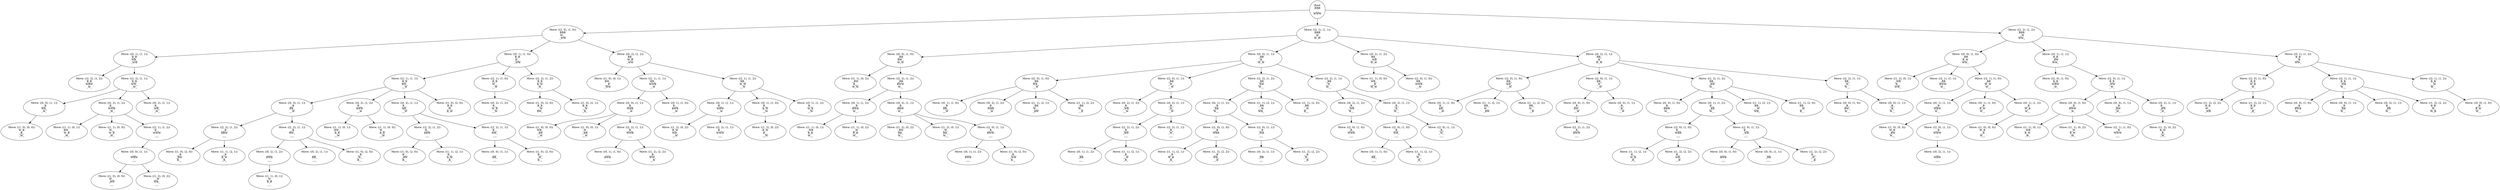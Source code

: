 digraph tree {
    "Root
BBB
___
WWW";
    "Move: ((2, 0), (1, 0))
BBB
W__
_WW";
    "Move: ((0, 1), (1, 1))
B_B
WB_
_WW";
    "Move: ((2, 2), (1, 2))
B_B
WBW
_W_";
    "Move: ((2, 2), (1, 1))
B_B
WW_
_W_";
    "Move: ((0, 0), (1, 1))
__B
WB_
_W_";
    "Move: ((1, 0), (0, 0))
W_B
_B_
_W_";
    "Move: ((0, 2), (1, 2))
B__
WWB
_W_";
    "Move: ((1, 1), (0, 1))
BW_
W_B
_W_";
    "Move: ((1, 1), (0, 0))
W__
W_B
_W_";
    "Move: ((2, 1), (1, 2))
B__
WWW
___";
    "Move: ((0, 0), (1, 1))
___
WBW
___";
    "Move: ((1, 0), (0, 0))
W__
_BW
___";
    "Move: ((1, 2), (0, 2))
__W
WB_
___";
    "Move: ((0, 2), (1, 1))
B__
WB_
_W_";
    "Move: ((0, 1), (1, 0))
B_B
B__
_WW";
    "Move: ((2, 1), (1, 1))
B_B
BW_
__W";
    "Move: ((0, 0), (1, 1))
__B
BB_
__W";
    "Move: ((2, 2), (1, 2))
__B
BBW
___";
    "Move: ((1, 0), (2, 0))
__B
_BW
B__";
    "Move: ((1, 1), (2, 1))
__B
B_W
_B_";
    "Move: ((2, 2), (1, 1))
__B
BW_
___";
    "Move: ((0, 2), (1, 2))
___
BWB
___";
    "Move: ((1, 1), (0, 1))
_W_
B_B
___";
    "Move: ((0, 2), (1, 1))
___
BB_
___";
    "Move: ((1, 0), (2, 0))
__B
_W_
B__";
    "Move: ((0, 2), (1, 2))
B__
BWB
__W";
    "Move: ((1, 1), (0, 1))
BW_
B_B
__W";
    "Move: ((1, 1), (0, 0))
W__
B_B
__W";
    "Move: ((0, 2), (1, 1))
B__
BB_
__W";
    "Move: ((2, 2), (1, 2))
B__
BBW
___";
    "Move: ((1, 0), (2, 0))
B__
_BW
B__";
    "Move: ((1, 1), (2, 1))
B__
B_W
_B_";
    "Move: ((2, 2), (1, 1))
B__
BW_
___";
    "Move: ((0, 0), (1, 1))
___
BB_
___";
    "Move: ((1, 0), (2, 0))
B__
_W_
B__";
    "Move: ((1, 0), (2, 0))
B_B
_W_
B_W";
    "Move: ((2, 1), (1, 0))
B_B
W__
__W";
    "Move: ((0, 2), (1, 2))
B__
W_B
__W";
    "Move: ((2, 2), (1, 2))
B_B
B_W
_W_";
    "Move: ((1, 0), (2, 0))
B_B
__W
BW_";
    "Move: ((1, 0), (2, 1))
B_B
__W
_B_";
    "Move: ((0, 2), (1, 2))
BB_
W_B
_WW";
    "Move: ((1, 0), (0, 1))
BW_
__B
_WW";
    "Move: ((2, 1), (1, 1))
BB_
WWB
__W";
    "Move: ((0, 0), (1, 1))
_B_
WBB
__W";
    "Move: ((1, 0), (0, 0))
WB_
_BB
__W";
    "Move: ((1, 0), (0, 1))
_W_
_BB
__W";
    "Move: ((2, 2), (1, 1))
_B_
WWB
___";
    "Move: ((0, 1), (1, 0))
___
BWB
___";
    "Move: ((1, 2), (2, 2))
_B_
WW_
__B";
    "Move: ((0, 1), (1, 0))
B__
BWB
__W";
    "Move: ((2, 1), (1, 2))
BB_
W_W
__W";
    "Move: ((0, 1), (1, 1))
B__
WBW
__W";
    "Move: ((1, 2), (0, 2))
B_W
WB_
__W";
    "Move: ((2, 2), (1, 1))
B__
WWW
___";
    "Move: ((0, 1), (1, 0))
B__
B_W
__W";
    "Move: ((1, 2), (0, 2))
B_W
B__
__W";
    "Move: ((0, 1), (1, 2))
B__
W_B
__W";
    "Move: ((2, 1), (1, 1))
BBB
_W_
W_W";
    "Move: ((0, 0), (1, 0))
_BB
BW_
W_W";
    "Move: ((1, 1), (0, 2))
_BW
B__
W_W";
    "Move: ((2, 2), (1, 2))
_BB
BWW
W__";
    "Move: ((0, 1), (1, 2))
__B
BWB
W__";
    "Move: ((1, 1), (0, 1))
_WB
B_B
W__";
    "Move: ((1, 1), (0, 2))
__W
B_B
W__";
    "Move: ((0, 2), (1, 1))
_B_
BBW
W__";
    "Move: ((1, 2), (0, 2))
_BW
BB_
W__";
    "Move: ((1, 2), (0, 1))
_W_
BB_
W__";
    "Move: ((2, 0), (1, 1))
_B_
BWW
___";
    "Move: ((0, 1), (1, 2))
___
BWB
___";
    "Move: ((1, 0), (2, 0))
_B_
_WW
B__";
    "Move: ((0, 0), (1, 1))
_BB
_B_
W_W";
    "Move: ((2, 0), (1, 0))
_BB
WB_
__W";
    "Move: ((0, 1), (1, 0))
__B
BB_
__W";
    "Move: ((0, 2), (1, 2))
_B_
WBB
__W";
    "Move: ((1, 1), (2, 1))
_BB
W__
_BW";
    "Move: ((1, 1), (2, 2))
_BB
W__
__B";
    "Move: ((2, 0), (1, 1))
_BB
_W_
__W";
    "Move: ((0, 2), (1, 2))
_B_
_WB
__W";
    "Move: ((0, 2), (1, 1))
_B_
_B_
__W";
    "Move: ((2, 2), (1, 2))
_B_
_BW
___";
    "Move: ((0, 1), (1, 2))
___
_BB
___";
    "Move: ((1, 1), (2, 1))
_B_
__W
_B_";
    "Move: ((2, 2), (1, 1))
_B_
_W_
___";
    "Move: ((2, 2), (1, 2))
_BB
_BW
W__";
    "Move: ((0, 1), (1, 2))
__B
_BB
W__";
    "Move: ((2, 0), (1, 0))
__B
WBB
___";
    "Move: ((1, 1), (2, 1))
__B
W_B
_B_";
    "Move: ((1, 2), (2, 2))
__B
WB_
__B";
    "Move: ((2, 0), (1, 1))
__B
_WB
___";
    "Move: ((0, 2), (1, 1))
___
_BB
___";
    "Move: ((1, 2), (2, 2))
__B
_W_
__B";
    "Move: ((1, 1), (2, 1))
_BB
__W
WB_";
    "Move: ((1, 1), (2, 0))
_BB
__W
B__";
    "Move: ((2, 2), (1, 1))
_BB
_W_
W__";
    "Move: ((0, 2), (1, 2))
_B_
_WB
W__";
    "Move: ((2, 0), (1, 0))
_B_
WWB
___";
    "Move: ((0, 2), (1, 1))
_B_
_B_
W__";
    "Move: ((2, 0), (1, 0))
_B_
WB_
___";
    "Move: ((0, 1), (1, 0))
___
BB_
___";
    "Move: ((1, 1), (2, 1))
_B_
W__
_B_";
    "Move: ((2, 0), (1, 1))
_B_
_W_
___";
    "Move: ((0, 2), (1, 2))
BB_
_WB
W_W";
    "Move: ((1, 1), (0, 0))
WB_
__B
W_W";
    "Move: ((2, 0), (1, 0))
BB_
WWB
__W";
    "Move: ((0, 2), (1, 1))
BB_
_B_
W_W";
    "Move: ((2, 0), (1, 0))
BB_
WB_
__W";
    "Move: ((0, 1), (1, 0))
B__
BB_
__W";
    "Move: ((1, 1), (2, 1))
BB_
W__
_BW";
    "Move: ((1, 1), (2, 2))
BB_
W__
__B";
    "Move: ((2, 0), (1, 1))
BB_
_W_
__W";
    "Move: ((0, 0), (1, 0))
_B_
BW_
__W";
    "Move: ((2, 2), (1, 2))
_B_
BWW
___";
    "Move: ((0, 0), (1, 1))
_B_
_B_
__W";
    "Move: ((2, 2), (1, 2))
BB_
_BW
W__";
    "Move: ((0, 0), (1, 0))
_B_
BBW
W__";
    "Move: ((0, 1), (1, 2))
B__
_BB
W__";
    "Move: ((2, 0), (1, 0))
B__
WBB
___";
    "Move: ((1, 1), (2, 1))
B__
W_B
_B_";
    "Move: ((1, 2), (2, 2))
B__
WB_
__B";
    "Move: ((2, 0), (1, 1))
B__
_WB
___";
    "Move: ((0, 0), (1, 0))
___
BWB
___";
    "Move: ((0, 0), (1, 1))
___
_BB
___";
    "Move: ((1, 2), (2, 2))
B__
_W_
__B";
    "Move: ((1, 1), (2, 1))
BB_
__W
WB_";
    "Move: ((1, 1), (2, 0))
BB_
__W
B__";
    "Move: ((2, 2), (1, 1))
BB_
_W_
W__";
    "Move: ((0, 0), (1, 0))
_B_
BW_
W__";
    "Move: ((0, 0), (1, 1))
_B_
_B_
W__";
    "Move: ((2, 2), (1, 2))
BBB
__W
WW_";
    "Move: ((0, 0), (1, 0))
_BB
B_W
WW_";
    "Move: ((1, 2), (0, 1))
_WB
B__
WW_";
    "Move: ((2, 1), (1, 1))
_BB
BWW
W__";
    "Move: ((2, 1), (1, 0))
_BB
W_W
W__";
    "Move: ((0, 1), (1, 1))
__B
WBW
W__";
    "Move: ((1, 0), (0, 0))
W_B
_BW
W__";
    "Move: ((2, 0), (1, 1))
__B
WWW
___";
    "Move: ((0, 2), (1, 1))
___
WBW
___";
    "Move: ((0, 1), (1, 0))
__B
B_W
W__";
    "Move: ((0, 1), (1, 2))
__B
W_B
W__";
    "Move: ((1, 0), (0, 0))
W_B
__B
W__";
    "Move: ((0, 1), (1, 1))
B_B
_BW
WW_";
    "Move: ((2, 0), (1, 0))
B_B
WBW
_W_";
    "Move: ((2, 0), (1, 1))
B_B
_WW
_W_";
    "Move: ((0, 0), (1, 0))
__B
BWW
_W_";
    "Move: ((1, 1), (0, 1))
_WB
B_W
_W_";
    "Move: ((1, 1), (0, 2))
__W
B_W
_W_";
    "Move: ((2, 1), (1, 0))
__B
WWW
___";
    "Move: ((0, 0), (1, 1))
__B
_BW
_W_";
    "Move: ((0, 2), (1, 1))
B__
_BW
_W_";
    "Move: ((1, 2), (0, 2))
B_W
_B_
_W_";
    "Move: ((0, 1), (1, 2))
B_B
__B
WW_";
    "Move: ((2, 0), (1, 0))
B_B
W_B
_W_";
    "Move: ((1, 2), (2, 2))
B_B
W__
_WB";
    "Move: ((1, 2), (2, 1))
B_B
W__
_B_";
    "Move: ((2, 1), (1, 1))
B_B
_WB
W__";
    "Move: ((0, 0), (1, 0))
__B
BWB
W__";
    "Move: ((0, 0), (1, 1))
__B
_BB
W__";
    "Move: ((0, 2), (1, 1))
B__
_BB
W__";
    "Move: ((1, 2), (2, 2))
B_B
_W_
W_B";
    "Move: ((2, 1), (1, 2))
B_B
__W
W__";
    "Move: ((0, 0), (1, 0))
__B
B_W
W__";
    "Root
BBB
___
WWW" -> "Move: ((2, 0), (1, 0))
BBB
W__
_WW";
    "Root
BBB
___
WWW" -> "Move: ((2, 1), (1, 1))
BBB
_W_
W_W";
    "Root
BBB
___
WWW" -> "Move: ((2, 2), (1, 2))
BBB
__W
WW_";
    "Move: ((2, 0), (1, 0))
BBB
W__
_WW" -> "Move: ((0, 1), (1, 1))
B_B
WB_
_WW";
    "Move: ((2, 0), (1, 0))
BBB
W__
_WW" -> "Move: ((0, 1), (1, 0))
B_B
B__
_WW";
    "Move: ((2, 0), (1, 0))
BBB
W__
_WW" -> "Move: ((0, 2), (1, 2))
BB_
W_B
_WW";
    "Move: ((0, 1), (1, 1))
B_B
WB_
_WW" -> "Move: ((2, 2), (1, 2))
B_B
WBW
_W_";
    "Move: ((0, 1), (1, 1))
B_B
WB_
_WW" -> "Move: ((2, 2), (1, 1))
B_B
WW_
_W_";
    "Move: ((2, 2), (1, 1))
B_B
WW_
_W_" -> "Move: ((0, 0), (1, 1))
__B
WB_
_W_";
    "Move: ((2, 2), (1, 1))
B_B
WW_
_W_" -> "Move: ((0, 2), (1, 2))
B__
WWB
_W_";
    "Move: ((2, 2), (1, 1))
B_B
WW_
_W_" -> "Move: ((0, 2), (1, 1))
B__
WB_
_W_";
    "Move: ((0, 0), (1, 1))
__B
WB_
_W_" -> "Move: ((1, 0), (0, 0))
W_B
_B_
_W_";
    "Move: ((0, 2), (1, 2))
B__
WWB
_W_" -> "Move: ((1, 1), (0, 1))
BW_
W_B
_W_";
    "Move: ((0, 2), (1, 2))
B__
WWB
_W_" -> "Move: ((1, 1), (0, 0))
W__
W_B
_W_";
    "Move: ((0, 2), (1, 2))
B__
WWB
_W_" -> "Move: ((2, 1), (1, 2))
B__
WWW
___";
    "Move: ((2, 1), (1, 2))
B__
WWW
___" -> "Move: ((0, 0), (1, 1))
___
WBW
___";
    "Move: ((0, 0), (1, 1))
___
WBW
___" -> "Move: ((1, 0), (0, 0))
W__
_BW
___";
    "Move: ((0, 0), (1, 1))
___
WBW
___" -> "Move: ((1, 2), (0, 2))
__W
WB_
___";
    "Move: ((0, 1), (1, 0))
B_B
B__
_WW" -> "Move: ((2, 1), (1, 1))
B_B
BW_
__W";
    "Move: ((0, 1), (1, 0))
B_B
B__
_WW" -> "Move: ((2, 1), (1, 0))
B_B
W__
__W";
    "Move: ((0, 1), (1, 0))
B_B
B__
_WW" -> "Move: ((2, 2), (1, 2))
B_B
B_W
_W_";
    "Move: ((2, 1), (1, 1))
B_B
BW_
__W" -> "Move: ((0, 0), (1, 1))
__B
BB_
__W";
    "Move: ((2, 1), (1, 1))
B_B
BW_
__W" -> "Move: ((0, 2), (1, 2))
B__
BWB
__W";
    "Move: ((2, 1), (1, 1))
B_B
BW_
__W" -> "Move: ((0, 2), (1, 1))
B__
BB_
__W";
    "Move: ((2, 1), (1, 1))
B_B
BW_
__W" -> "Move: ((1, 0), (2, 0))
B_B
_W_
B_W";
    "Move: ((0, 0), (1, 1))
__B
BB_
__W" -> "Move: ((2, 2), (1, 2))
__B
BBW
___";
    "Move: ((0, 0), (1, 1))
__B
BB_
__W" -> "Move: ((2, 2), (1, 1))
__B
BW_
___";
    "Move: ((2, 2), (1, 2))
__B
BBW
___" -> "Move: ((1, 0), (2, 0))
__B
_BW
B__";
    "Move: ((2, 2), (1, 2))
__B
BBW
___" -> "Move: ((1, 1), (2, 1))
__B
B_W
_B_";
    "Move: ((2, 2), (1, 1))
__B
BW_
___" -> "Move: ((0, 2), (1, 2))
___
BWB
___";
    "Move: ((2, 2), (1, 1))
__B
BW_
___" -> "Move: ((0, 2), (1, 1))
___
BB_
___";
    "Move: ((2, 2), (1, 1))
__B
BW_
___" -> "Move: ((1, 0), (2, 0))
__B
_W_
B__";
    "Move: ((0, 2), (1, 2))
___
BWB
___" -> "Move: ((1, 1), (0, 1))
_W_
B_B
___";
    "Move: ((0, 2), (1, 2))
B__
BWB
__W" -> "Move: ((1, 1), (0, 1))
BW_
B_B
__W";
    "Move: ((0, 2), (1, 2))
B__
BWB
__W" -> "Move: ((1, 1), (0, 0))
W__
B_B
__W";
    "Move: ((0, 2), (1, 1))
B__
BB_
__W" -> "Move: ((2, 2), (1, 2))
B__
BBW
___";
    "Move: ((0, 2), (1, 1))
B__
BB_
__W" -> "Move: ((2, 2), (1, 1))
B__
BW_
___";
    "Move: ((2, 2), (1, 2))
B__
BBW
___" -> "Move: ((1, 0), (2, 0))
B__
_BW
B__";
    "Move: ((2, 2), (1, 2))
B__
BBW
___" -> "Move: ((1, 1), (2, 1))
B__
B_W
_B_";
    "Move: ((2, 2), (1, 1))
B__
BW_
___" -> "Move: ((0, 0), (1, 1))
___
BB_
___";
    "Move: ((2, 2), (1, 1))
B__
BW_
___" -> "Move: ((1, 0), (2, 0))
B__
_W_
B__";
    "Move: ((2, 1), (1, 0))
B_B
W__
__W" -> "Move: ((0, 2), (1, 2))
B__
W_B
__W";
    "Move: ((2, 2), (1, 2))
B_B
B_W
_W_" -> "Move: ((1, 0), (2, 0))
B_B
__W
BW_";
    "Move: ((2, 2), (1, 2))
B_B
B_W
_W_" -> "Move: ((1, 0), (2, 1))
B_B
__W
_B_";
    "Move: ((0, 2), (1, 2))
BB_
W_B
_WW" -> "Move: ((1, 0), (0, 1))
BW_
__B
_WW";
    "Move: ((0, 2), (1, 2))
BB_
W_B
_WW" -> "Move: ((2, 1), (1, 1))
BB_
WWB
__W";
    "Move: ((0, 2), (1, 2))
BB_
W_B
_WW" -> "Move: ((2, 1), (1, 2))
BB_
W_W
__W";
    "Move: ((2, 1), (1, 1))
BB_
WWB
__W" -> "Move: ((0, 0), (1, 1))
_B_
WBB
__W";
    "Move: ((2, 1), (1, 1))
BB_
WWB
__W" -> "Move: ((0, 1), (1, 0))
B__
BWB
__W";
    "Move: ((0, 0), (1, 1))
_B_
WBB
__W" -> "Move: ((1, 0), (0, 0))
WB_
_BB
__W";
    "Move: ((0, 0), (1, 1))
_B_
WBB
__W" -> "Move: ((1, 0), (0, 1))
_W_
_BB
__W";
    "Move: ((0, 0), (1, 1))
_B_
WBB
__W" -> "Move: ((2, 2), (1, 1))
_B_
WWB
___";
    "Move: ((2, 2), (1, 1))
_B_
WWB
___" -> "Move: ((0, 1), (1, 0))
___
BWB
___";
    "Move: ((2, 2), (1, 1))
_B_
WWB
___" -> "Move: ((1, 2), (2, 2))
_B_
WW_
__B";
    "Move: ((2, 1), (1, 2))
BB_
W_W
__W" -> "Move: ((0, 1), (1, 1))
B__
WBW
__W";
    "Move: ((2, 1), (1, 2))
BB_
W_W
__W" -> "Move: ((0, 1), (1, 0))
B__
B_W
__W";
    "Move: ((2, 1), (1, 2))
BB_
W_W
__W" -> "Move: ((0, 1), (1, 2))
B__
W_B
__W";
    "Move: ((0, 1), (1, 1))
B__
WBW
__W" -> "Move: ((1, 2), (0, 2))
B_W
WB_
__W";
    "Move: ((0, 1), (1, 1))
B__
WBW
__W" -> "Move: ((2, 2), (1, 1))
B__
WWW
___";
    "Move: ((0, 1), (1, 0))
B__
B_W
__W" -> "Move: ((1, 2), (0, 2))
B_W
B__
__W";
    "Move: ((2, 1), (1, 1))
BBB
_W_
W_W" -> "Move: ((0, 0), (1, 0))
_BB
BW_
W_W";
    "Move: ((2, 1), (1, 1))
BBB
_W_
W_W" -> "Move: ((0, 0), (1, 1))
_BB
_B_
W_W";
    "Move: ((2, 1), (1, 1))
BBB
_W_
W_W" -> "Move: ((0, 2), (1, 2))
BB_
_WB
W_W";
    "Move: ((2, 1), (1, 1))
BBB
_W_
W_W" -> "Move: ((0, 2), (1, 1))
BB_
_B_
W_W";
    "Move: ((0, 0), (1, 0))
_BB
BW_
W_W" -> "Move: ((1, 1), (0, 2))
_BW
B__
W_W";
    "Move: ((0, 0), (1, 0))
_BB
BW_
W_W" -> "Move: ((2, 2), (1, 2))
_BB
BWW
W__";
    "Move: ((2, 2), (1, 2))
_BB
BWW
W__" -> "Move: ((0, 1), (1, 2))
__B
BWB
W__";
    "Move: ((2, 2), (1, 2))
_BB
BWW
W__" -> "Move: ((0, 2), (1, 1))
_B_
BBW
W__";
    "Move: ((0, 1), (1, 2))
__B
BWB
W__" -> "Move: ((1, 1), (0, 1))
_WB
B_B
W__";
    "Move: ((0, 1), (1, 2))
__B
BWB
W__" -> "Move: ((1, 1), (0, 2))
__W
B_B
W__";
    "Move: ((0, 2), (1, 1))
_B_
BBW
W__" -> "Move: ((1, 2), (0, 2))
_BW
BB_
W__";
    "Move: ((0, 2), (1, 1))
_B_
BBW
W__" -> "Move: ((1, 2), (0, 1))
_W_
BB_
W__";
    "Move: ((0, 2), (1, 1))
_B_
BBW
W__" -> "Move: ((2, 0), (1, 1))
_B_
BWW
___";
    "Move: ((2, 0), (1, 1))
_B_
BWW
___" -> "Move: ((0, 1), (1, 2))
___
BWB
___";
    "Move: ((2, 0), (1, 1))
_B_
BWW
___" -> "Move: ((1, 0), (2, 0))
_B_
_WW
B__";
    "Move: ((0, 0), (1, 1))
_BB
_B_
W_W" -> "Move: ((2, 0), (1, 0))
_BB
WB_
__W";
    "Move: ((0, 0), (1, 1))
_BB
_B_
W_W" -> "Move: ((2, 0), (1, 1))
_BB
_W_
__W";
    "Move: ((0, 0), (1, 1))
_BB
_B_
W_W" -> "Move: ((2, 2), (1, 2))
_BB
_BW
W__";
    "Move: ((0, 0), (1, 1))
_BB
_B_
W_W" -> "Move: ((2, 2), (1, 1))
_BB
_W_
W__";
    "Move: ((2, 0), (1, 0))
_BB
WB_
__W" -> "Move: ((0, 1), (1, 0))
__B
BB_
__W";
    "Move: ((2, 0), (1, 0))
_BB
WB_
__W" -> "Move: ((0, 2), (1, 2))
_B_
WBB
__W";
    "Move: ((2, 0), (1, 0))
_BB
WB_
__W" -> "Move: ((1, 1), (2, 1))
_BB
W__
_BW";
    "Move: ((2, 0), (1, 0))
_BB
WB_
__W" -> "Move: ((1, 1), (2, 2))
_BB
W__
__B";
    "Move: ((2, 0), (1, 1))
_BB
_W_
__W" -> "Move: ((0, 2), (1, 2))
_B_
_WB
__W";
    "Move: ((2, 0), (1, 1))
_BB
_W_
__W" -> "Move: ((0, 2), (1, 1))
_B_
_B_
__W";
    "Move: ((0, 2), (1, 1))
_B_
_B_
__W" -> "Move: ((2, 2), (1, 2))
_B_
_BW
___";
    "Move: ((0, 2), (1, 1))
_B_
_B_
__W" -> "Move: ((2, 2), (1, 1))
_B_
_W_
___";
    "Move: ((2, 2), (1, 2))
_B_
_BW
___" -> "Move: ((0, 1), (1, 2))
___
_BB
___";
    "Move: ((2, 2), (1, 2))
_B_
_BW
___" -> "Move: ((1, 1), (2, 1))
_B_
__W
_B_";
    "Move: ((2, 2), (1, 2))
_BB
_BW
W__" -> "Move: ((0, 1), (1, 2))
__B
_BB
W__";
    "Move: ((2, 2), (1, 2))
_BB
_BW
W__" -> "Move: ((1, 1), (2, 1))
_BB
__W
WB_";
    "Move: ((2, 2), (1, 2))
_BB
_BW
W__" -> "Move: ((1, 1), (2, 0))
_BB
__W
B__";
    "Move: ((0, 1), (1, 2))
__B
_BB
W__" -> "Move: ((2, 0), (1, 0))
__B
WBB
___";
    "Move: ((0, 1), (1, 2))
__B
_BB
W__" -> "Move: ((2, 0), (1, 1))
__B
_WB
___";
    "Move: ((2, 0), (1, 0))
__B
WBB
___" -> "Move: ((1, 1), (2, 1))
__B
W_B
_B_";
    "Move: ((2, 0), (1, 0))
__B
WBB
___" -> "Move: ((1, 2), (2, 2))
__B
WB_
__B";
    "Move: ((2, 0), (1, 1))
__B
_WB
___" -> "Move: ((0, 2), (1, 1))
___
_BB
___";
    "Move: ((2, 0), (1, 1))
__B
_WB
___" -> "Move: ((1, 2), (2, 2))
__B
_W_
__B";
    "Move: ((2, 2), (1, 1))
_BB
_W_
W__" -> "Move: ((0, 2), (1, 2))
_B_
_WB
W__";
    "Move: ((2, 2), (1, 1))
_BB
_W_
W__" -> "Move: ((0, 2), (1, 1))
_B_
_B_
W__";
    "Move: ((0, 2), (1, 2))
_B_
_WB
W__" -> "Move: ((2, 0), (1, 0))
_B_
WWB
___";
    "Move: ((0, 2), (1, 1))
_B_
_B_
W__" -> "Move: ((2, 0), (1, 0))
_B_
WB_
___";
    "Move: ((0, 2), (1, 1))
_B_
_B_
W__" -> "Move: ((2, 0), (1, 1))
_B_
_W_
___";
    "Move: ((2, 0), (1, 0))
_B_
WB_
___" -> "Move: ((0, 1), (1, 0))
___
BB_
___";
    "Move: ((2, 0), (1, 0))
_B_
WB_
___" -> "Move: ((1, 1), (2, 1))
_B_
W__
_B_";
    "Move: ((0, 2), (1, 2))
BB_
_WB
W_W" -> "Move: ((1, 1), (0, 0))
WB_
__B
W_W";
    "Move: ((0, 2), (1, 2))
BB_
_WB
W_W" -> "Move: ((2, 0), (1, 0))
BB_
WWB
__W";
    "Move: ((0, 2), (1, 1))
BB_
_B_
W_W" -> "Move: ((2, 0), (1, 0))
BB_
WB_
__W";
    "Move: ((0, 2), (1, 1))
BB_
_B_
W_W" -> "Move: ((2, 0), (1, 1))
BB_
_W_
__W";
    "Move: ((0, 2), (1, 1))
BB_
_B_
W_W" -> "Move: ((2, 2), (1, 2))
BB_
_BW
W__";
    "Move: ((0, 2), (1, 1))
BB_
_B_
W_W" -> "Move: ((2, 2), (1, 1))
BB_
_W_
W__";
    "Move: ((2, 0), (1, 0))
BB_
WB_
__W" -> "Move: ((0, 1), (1, 0))
B__
BB_
__W";
    "Move: ((2, 0), (1, 0))
BB_
WB_
__W" -> "Move: ((1, 1), (2, 1))
BB_
W__
_BW";
    "Move: ((2, 0), (1, 0))
BB_
WB_
__W" -> "Move: ((1, 1), (2, 2))
BB_
W__
__B";
    "Move: ((2, 0), (1, 1))
BB_
_W_
__W" -> "Move: ((0, 0), (1, 0))
_B_
BW_
__W";
    "Move: ((2, 0), (1, 1))
BB_
_W_
__W" -> "Move: ((0, 0), (1, 1))
_B_
_B_
__W";
    "Move: ((0, 0), (1, 0))
_B_
BW_
__W" -> "Move: ((2, 2), (1, 2))
_B_
BWW
___";
    "Move: ((2, 2), (1, 2))
BB_
_BW
W__" -> "Move: ((0, 0), (1, 0))
_B_
BBW
W__";
    "Move: ((2, 2), (1, 2))
BB_
_BW
W__" -> "Move: ((0, 1), (1, 2))
B__
_BB
W__";
    "Move: ((2, 2), (1, 2))
BB_
_BW
W__" -> "Move: ((1, 1), (2, 1))
BB_
__W
WB_";
    "Move: ((2, 2), (1, 2))
BB_
_BW
W__" -> "Move: ((1, 1), (2, 0))
BB_
__W
B__";
    "Move: ((0, 1), (1, 2))
B__
_BB
W__" -> "Move: ((2, 0), (1, 0))
B__
WBB
___";
    "Move: ((0, 1), (1, 2))
B__
_BB
W__" -> "Move: ((2, 0), (1, 1))
B__
_WB
___";
    "Move: ((2, 0), (1, 0))
B__
WBB
___" -> "Move: ((1, 1), (2, 1))
B__
W_B
_B_";
    "Move: ((2, 0), (1, 0))
B__
WBB
___" -> "Move: ((1, 2), (2, 2))
B__
WB_
__B";
    "Move: ((2, 0), (1, 1))
B__
_WB
___" -> "Move: ((0, 0), (1, 0))
___
BWB
___";
    "Move: ((2, 0), (1, 1))
B__
_WB
___" -> "Move: ((0, 0), (1, 1))
___
_BB
___";
    "Move: ((2, 0), (1, 1))
B__
_WB
___" -> "Move: ((1, 2), (2, 2))
B__
_W_
__B";
    "Move: ((2, 2), (1, 1))
BB_
_W_
W__" -> "Move: ((0, 0), (1, 0))
_B_
BW_
W__";
    "Move: ((2, 2), (1, 1))
BB_
_W_
W__" -> "Move: ((0, 0), (1, 1))
_B_
_B_
W__";
    "Move: ((2, 2), (1, 2))
BBB
__W
WW_" -> "Move: ((0, 0), (1, 0))
_BB
B_W
WW_";
    "Move: ((2, 2), (1, 2))
BBB
__W
WW_" -> "Move: ((0, 1), (1, 1))
B_B
_BW
WW_";
    "Move: ((2, 2), (1, 2))
BBB
__W
WW_" -> "Move: ((0, 1), (1, 2))
B_B
__B
WW_";
    "Move: ((0, 0), (1, 0))
_BB
B_W
WW_" -> "Move: ((1, 2), (0, 1))
_WB
B__
WW_";
    "Move: ((0, 0), (1, 0))
_BB
B_W
WW_" -> "Move: ((2, 1), (1, 1))
_BB
BWW
W__";
    "Move: ((0, 0), (1, 0))
_BB
B_W
WW_" -> "Move: ((2, 1), (1, 0))
_BB
W_W
W__";
    "Move: ((2, 1), (1, 0))
_BB
W_W
W__" -> "Move: ((0, 1), (1, 1))
__B
WBW
W__";
    "Move: ((2, 1), (1, 0))
_BB
W_W
W__" -> "Move: ((0, 1), (1, 0))
__B
B_W
W__";
    "Move: ((2, 1), (1, 0))
_BB
W_W
W__" -> "Move: ((0, 1), (1, 2))
__B
W_B
W__";
    "Move: ((0, 1), (1, 1))
__B
WBW
W__" -> "Move: ((1, 0), (0, 0))
W_B
_BW
W__";
    "Move: ((0, 1), (1, 1))
__B
WBW
W__" -> "Move: ((2, 0), (1, 1))
__B
WWW
___";
    "Move: ((2, 0), (1, 1))
__B
WWW
___" -> "Move: ((0, 2), (1, 1))
___
WBW
___";
    "Move: ((0, 1), (1, 2))
__B
W_B
W__" -> "Move: ((1, 0), (0, 0))
W_B
__B
W__";
    "Move: ((0, 1), (1, 1))
B_B
_BW
WW_" -> "Move: ((2, 0), (1, 0))
B_B
WBW
_W_";
    "Move: ((0, 1), (1, 1))
B_B
_BW
WW_" -> "Move: ((2, 0), (1, 1))
B_B
_WW
_W_";
    "Move: ((2, 0), (1, 1))
B_B
_WW
_W_" -> "Move: ((0, 0), (1, 0))
__B
BWW
_W_";
    "Move: ((2, 0), (1, 1))
B_B
_WW
_W_" -> "Move: ((0, 0), (1, 1))
__B
_BW
_W_";
    "Move: ((2, 0), (1, 1))
B_B
_WW
_W_" -> "Move: ((0, 2), (1, 1))
B__
_BW
_W_";
    "Move: ((0, 0), (1, 0))
__B
BWW
_W_" -> "Move: ((1, 1), (0, 1))
_WB
B_W
_W_";
    "Move: ((0, 0), (1, 0))
__B
BWW
_W_" -> "Move: ((1, 1), (0, 2))
__W
B_W
_W_";
    "Move: ((0, 0), (1, 0))
__B
BWW
_W_" -> "Move: ((2, 1), (1, 0))
__B
WWW
___";
    "Move: ((0, 2), (1, 1))
B__
_BW
_W_" -> "Move: ((1, 2), (0, 2))
B_W
_B_
_W_";
    "Move: ((0, 1), (1, 2))
B_B
__B
WW_" -> "Move: ((2, 0), (1, 0))
B_B
W_B
_W_";
    "Move: ((0, 1), (1, 2))
B_B
__B
WW_" -> "Move: ((2, 1), (1, 1))
B_B
_WB
W__";
    "Move: ((0, 1), (1, 2))
B_B
__B
WW_" -> "Move: ((2, 1), (1, 2))
B_B
__W
W__";
    "Move: ((2, 0), (1, 0))
B_B
W_B
_W_" -> "Move: ((1, 2), (2, 2))
B_B
W__
_WB";
    "Move: ((2, 0), (1, 0))
B_B
W_B
_W_" -> "Move: ((1, 2), (2, 1))
B_B
W__
_B_";
    "Move: ((2, 1), (1, 1))
B_B
_WB
W__" -> "Move: ((0, 0), (1, 0))
__B
BWB
W__";
    "Move: ((2, 1), (1, 1))
B_B
_WB
W__" -> "Move: ((0, 0), (1, 1))
__B
_BB
W__";
    "Move: ((2, 1), (1, 1))
B_B
_WB
W__" -> "Move: ((0, 2), (1, 1))
B__
_BB
W__";
    "Move: ((2, 1), (1, 1))
B_B
_WB
W__" -> "Move: ((1, 2), (2, 2))
B_B
_W_
W_B";
    "Move: ((2, 1), (1, 2))
B_B
__W
W__" -> "Move: ((0, 0), (1, 0))
__B
B_W
W__";
}
